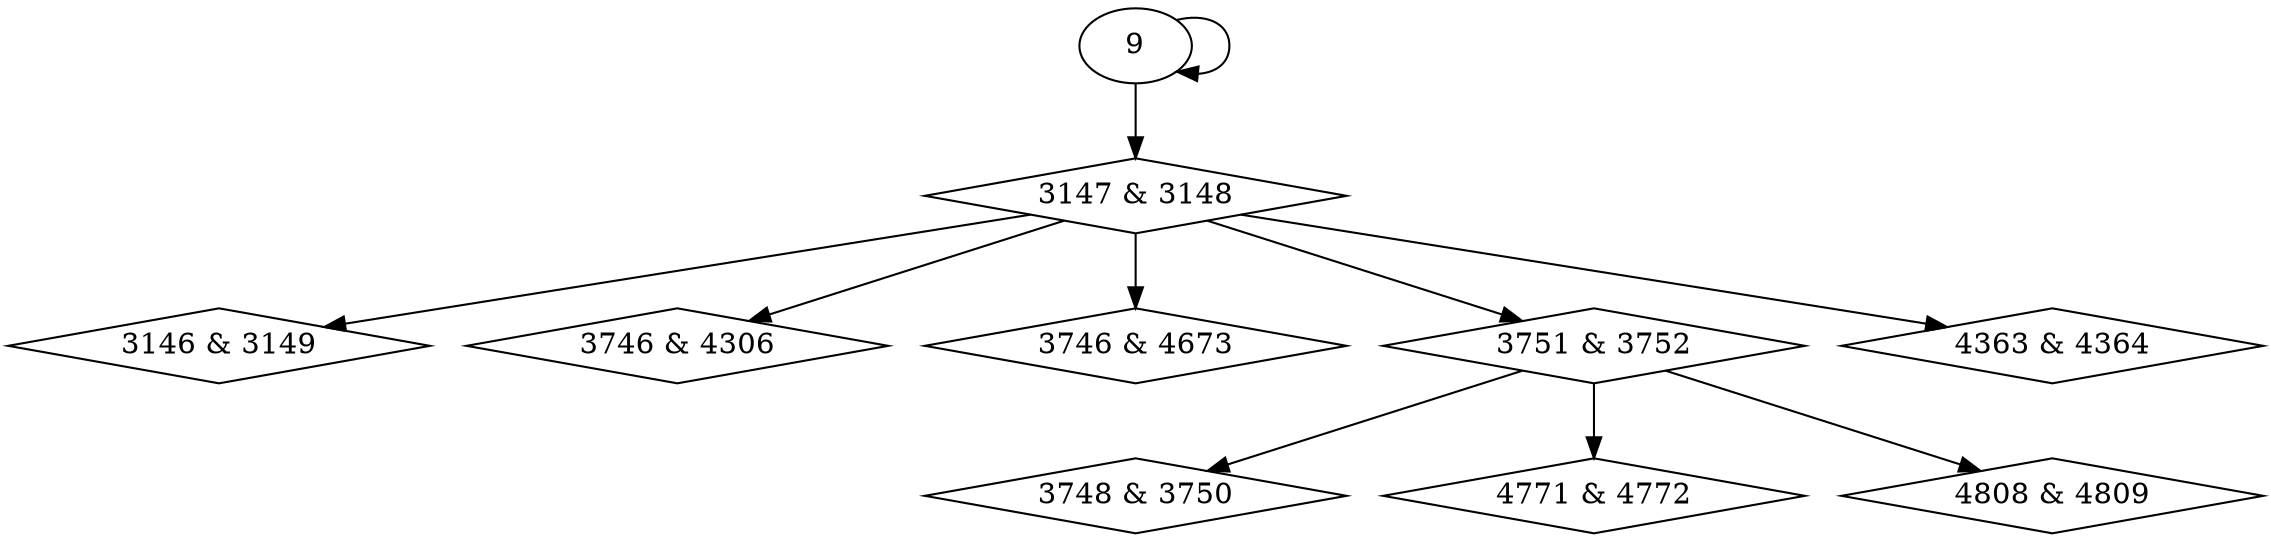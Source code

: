 digraph {
0 [label = "3146 & 3149", shape = diamond];
1 [label = "3147 & 3148", shape = diamond];
2 [label = "3746 & 4306", shape = diamond];
3 [label = "3746 & 4673", shape = diamond];
4 [label = "3748 & 3750", shape = diamond];
5 [label = "3751 & 3752", shape = diamond];
6 [label = "4363 & 4364", shape = diamond];
7 [label = "4771 & 4772", shape = diamond];
8 [label = "4808 & 4809", shape = diamond];
1 -> 0;
9 -> 1;
1 -> 2;
1 -> 3;
5 -> 4;
1 -> 5;
1 -> 6;
5 -> 7;
5 -> 8;
9 -> 9;
}
